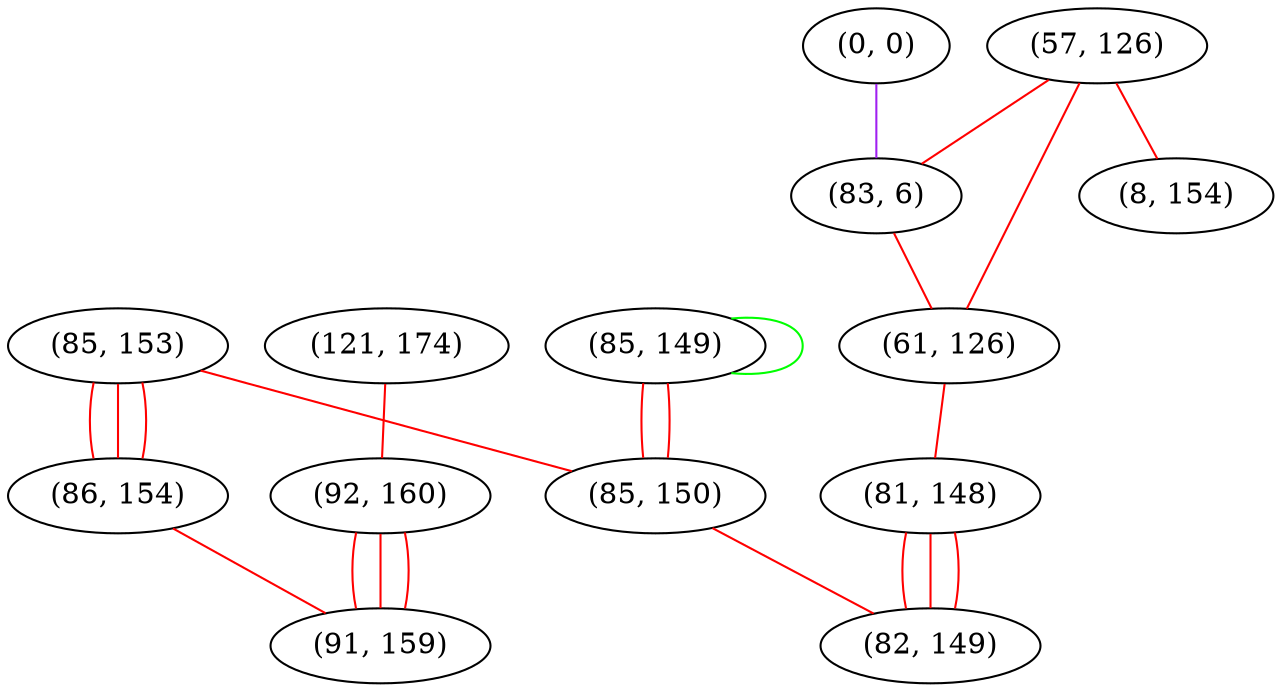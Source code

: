graph "" {
"(85, 153)";
"(0, 0)";
"(57, 126)";
"(85, 149)";
"(83, 6)";
"(61, 126)";
"(86, 154)";
"(81, 148)";
"(85, 150)";
"(121, 174)";
"(92, 160)";
"(91, 159)";
"(82, 149)";
"(8, 154)";
"(85, 153)" -- "(85, 150)"  [color=red, key=0, weight=1];
"(85, 153)" -- "(86, 154)"  [color=red, key=0, weight=1];
"(85, 153)" -- "(86, 154)"  [color=red, key=1, weight=1];
"(85, 153)" -- "(86, 154)"  [color=red, key=2, weight=1];
"(0, 0)" -- "(83, 6)"  [color=purple, key=0, weight=4];
"(57, 126)" -- "(61, 126)"  [color=red, key=0, weight=1];
"(57, 126)" -- "(8, 154)"  [color=red, key=0, weight=1];
"(57, 126)" -- "(83, 6)"  [color=red, key=0, weight=1];
"(85, 149)" -- "(85, 150)"  [color=red, key=0, weight=1];
"(85, 149)" -- "(85, 150)"  [color=red, key=1, weight=1];
"(85, 149)" -- "(85, 149)"  [color=green, key=0, weight=2];
"(83, 6)" -- "(61, 126)"  [color=red, key=0, weight=1];
"(61, 126)" -- "(81, 148)"  [color=red, key=0, weight=1];
"(86, 154)" -- "(91, 159)"  [color=red, key=0, weight=1];
"(81, 148)" -- "(82, 149)"  [color=red, key=0, weight=1];
"(81, 148)" -- "(82, 149)"  [color=red, key=1, weight=1];
"(81, 148)" -- "(82, 149)"  [color=red, key=2, weight=1];
"(85, 150)" -- "(82, 149)"  [color=red, key=0, weight=1];
"(121, 174)" -- "(92, 160)"  [color=red, key=0, weight=1];
"(92, 160)" -- "(91, 159)"  [color=red, key=0, weight=1];
"(92, 160)" -- "(91, 159)"  [color=red, key=1, weight=1];
"(92, 160)" -- "(91, 159)"  [color=red, key=2, weight=1];
}
